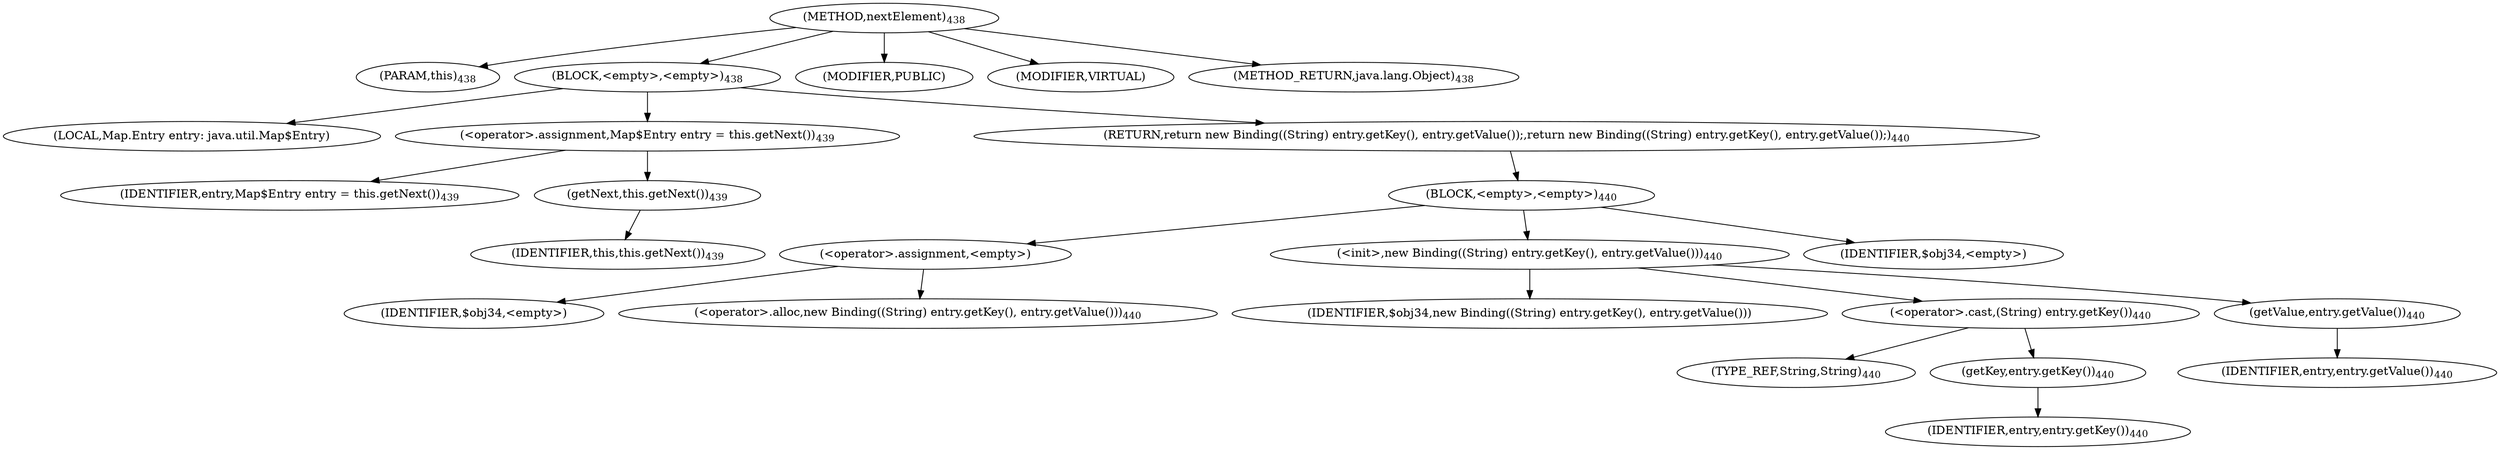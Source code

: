 digraph "nextElement" {  
"1493" [label = <(METHOD,nextElement)<SUB>438</SUB>> ]
"113" [label = <(PARAM,this)<SUB>438</SUB>> ]
"1494" [label = <(BLOCK,&lt;empty&gt;,&lt;empty&gt;)<SUB>438</SUB>> ]
"1495" [label = <(LOCAL,Map.Entry entry: java.util.Map$Entry)> ]
"1496" [label = <(&lt;operator&gt;.assignment,Map$Entry entry = this.getNext())<SUB>439</SUB>> ]
"1497" [label = <(IDENTIFIER,entry,Map$Entry entry = this.getNext())<SUB>439</SUB>> ]
"1498" [label = <(getNext,this.getNext())<SUB>439</SUB>> ]
"112" [label = <(IDENTIFIER,this,this.getNext())<SUB>439</SUB>> ]
"1499" [label = <(RETURN,return new Binding((String) entry.getKey(), entry.getValue());,return new Binding((String) entry.getKey(), entry.getValue());)<SUB>440</SUB>> ]
"1500" [label = <(BLOCK,&lt;empty&gt;,&lt;empty&gt;)<SUB>440</SUB>> ]
"1501" [label = <(&lt;operator&gt;.assignment,&lt;empty&gt;)> ]
"1502" [label = <(IDENTIFIER,$obj34,&lt;empty&gt;)> ]
"1503" [label = <(&lt;operator&gt;.alloc,new Binding((String) entry.getKey(), entry.getValue()))<SUB>440</SUB>> ]
"1504" [label = <(&lt;init&gt;,new Binding((String) entry.getKey(), entry.getValue()))<SUB>440</SUB>> ]
"1505" [label = <(IDENTIFIER,$obj34,new Binding((String) entry.getKey(), entry.getValue()))> ]
"1506" [label = <(&lt;operator&gt;.cast,(String) entry.getKey())<SUB>440</SUB>> ]
"1507" [label = <(TYPE_REF,String,String)<SUB>440</SUB>> ]
"1508" [label = <(getKey,entry.getKey())<SUB>440</SUB>> ]
"1509" [label = <(IDENTIFIER,entry,entry.getKey())<SUB>440</SUB>> ]
"1510" [label = <(getValue,entry.getValue())<SUB>440</SUB>> ]
"1511" [label = <(IDENTIFIER,entry,entry.getValue())<SUB>440</SUB>> ]
"1512" [label = <(IDENTIFIER,$obj34,&lt;empty&gt;)> ]
"1513" [label = <(MODIFIER,PUBLIC)> ]
"1514" [label = <(MODIFIER,VIRTUAL)> ]
"1515" [label = <(METHOD_RETURN,java.lang.Object)<SUB>438</SUB>> ]
  "1493" -> "113" 
  "1493" -> "1494" 
  "1493" -> "1513" 
  "1493" -> "1514" 
  "1493" -> "1515" 
  "1494" -> "1495" 
  "1494" -> "1496" 
  "1494" -> "1499" 
  "1496" -> "1497" 
  "1496" -> "1498" 
  "1498" -> "112" 
  "1499" -> "1500" 
  "1500" -> "1501" 
  "1500" -> "1504" 
  "1500" -> "1512" 
  "1501" -> "1502" 
  "1501" -> "1503" 
  "1504" -> "1505" 
  "1504" -> "1506" 
  "1504" -> "1510" 
  "1506" -> "1507" 
  "1506" -> "1508" 
  "1508" -> "1509" 
  "1510" -> "1511" 
}
